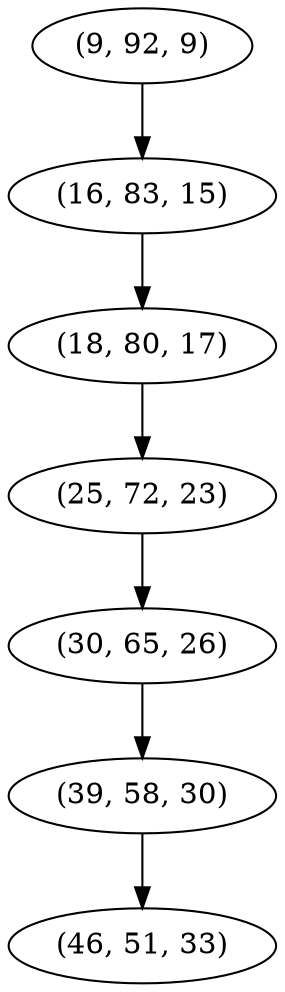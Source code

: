 digraph tree {
    "(9, 92, 9)";
    "(16, 83, 15)";
    "(18, 80, 17)";
    "(25, 72, 23)";
    "(30, 65, 26)";
    "(39, 58, 30)";
    "(46, 51, 33)";
    "(9, 92, 9)" -> "(16, 83, 15)";
    "(16, 83, 15)" -> "(18, 80, 17)";
    "(18, 80, 17)" -> "(25, 72, 23)";
    "(25, 72, 23)" -> "(30, 65, 26)";
    "(30, 65, 26)" -> "(39, 58, 30)";
    "(39, 58, 30)" -> "(46, 51, 33)";
}
